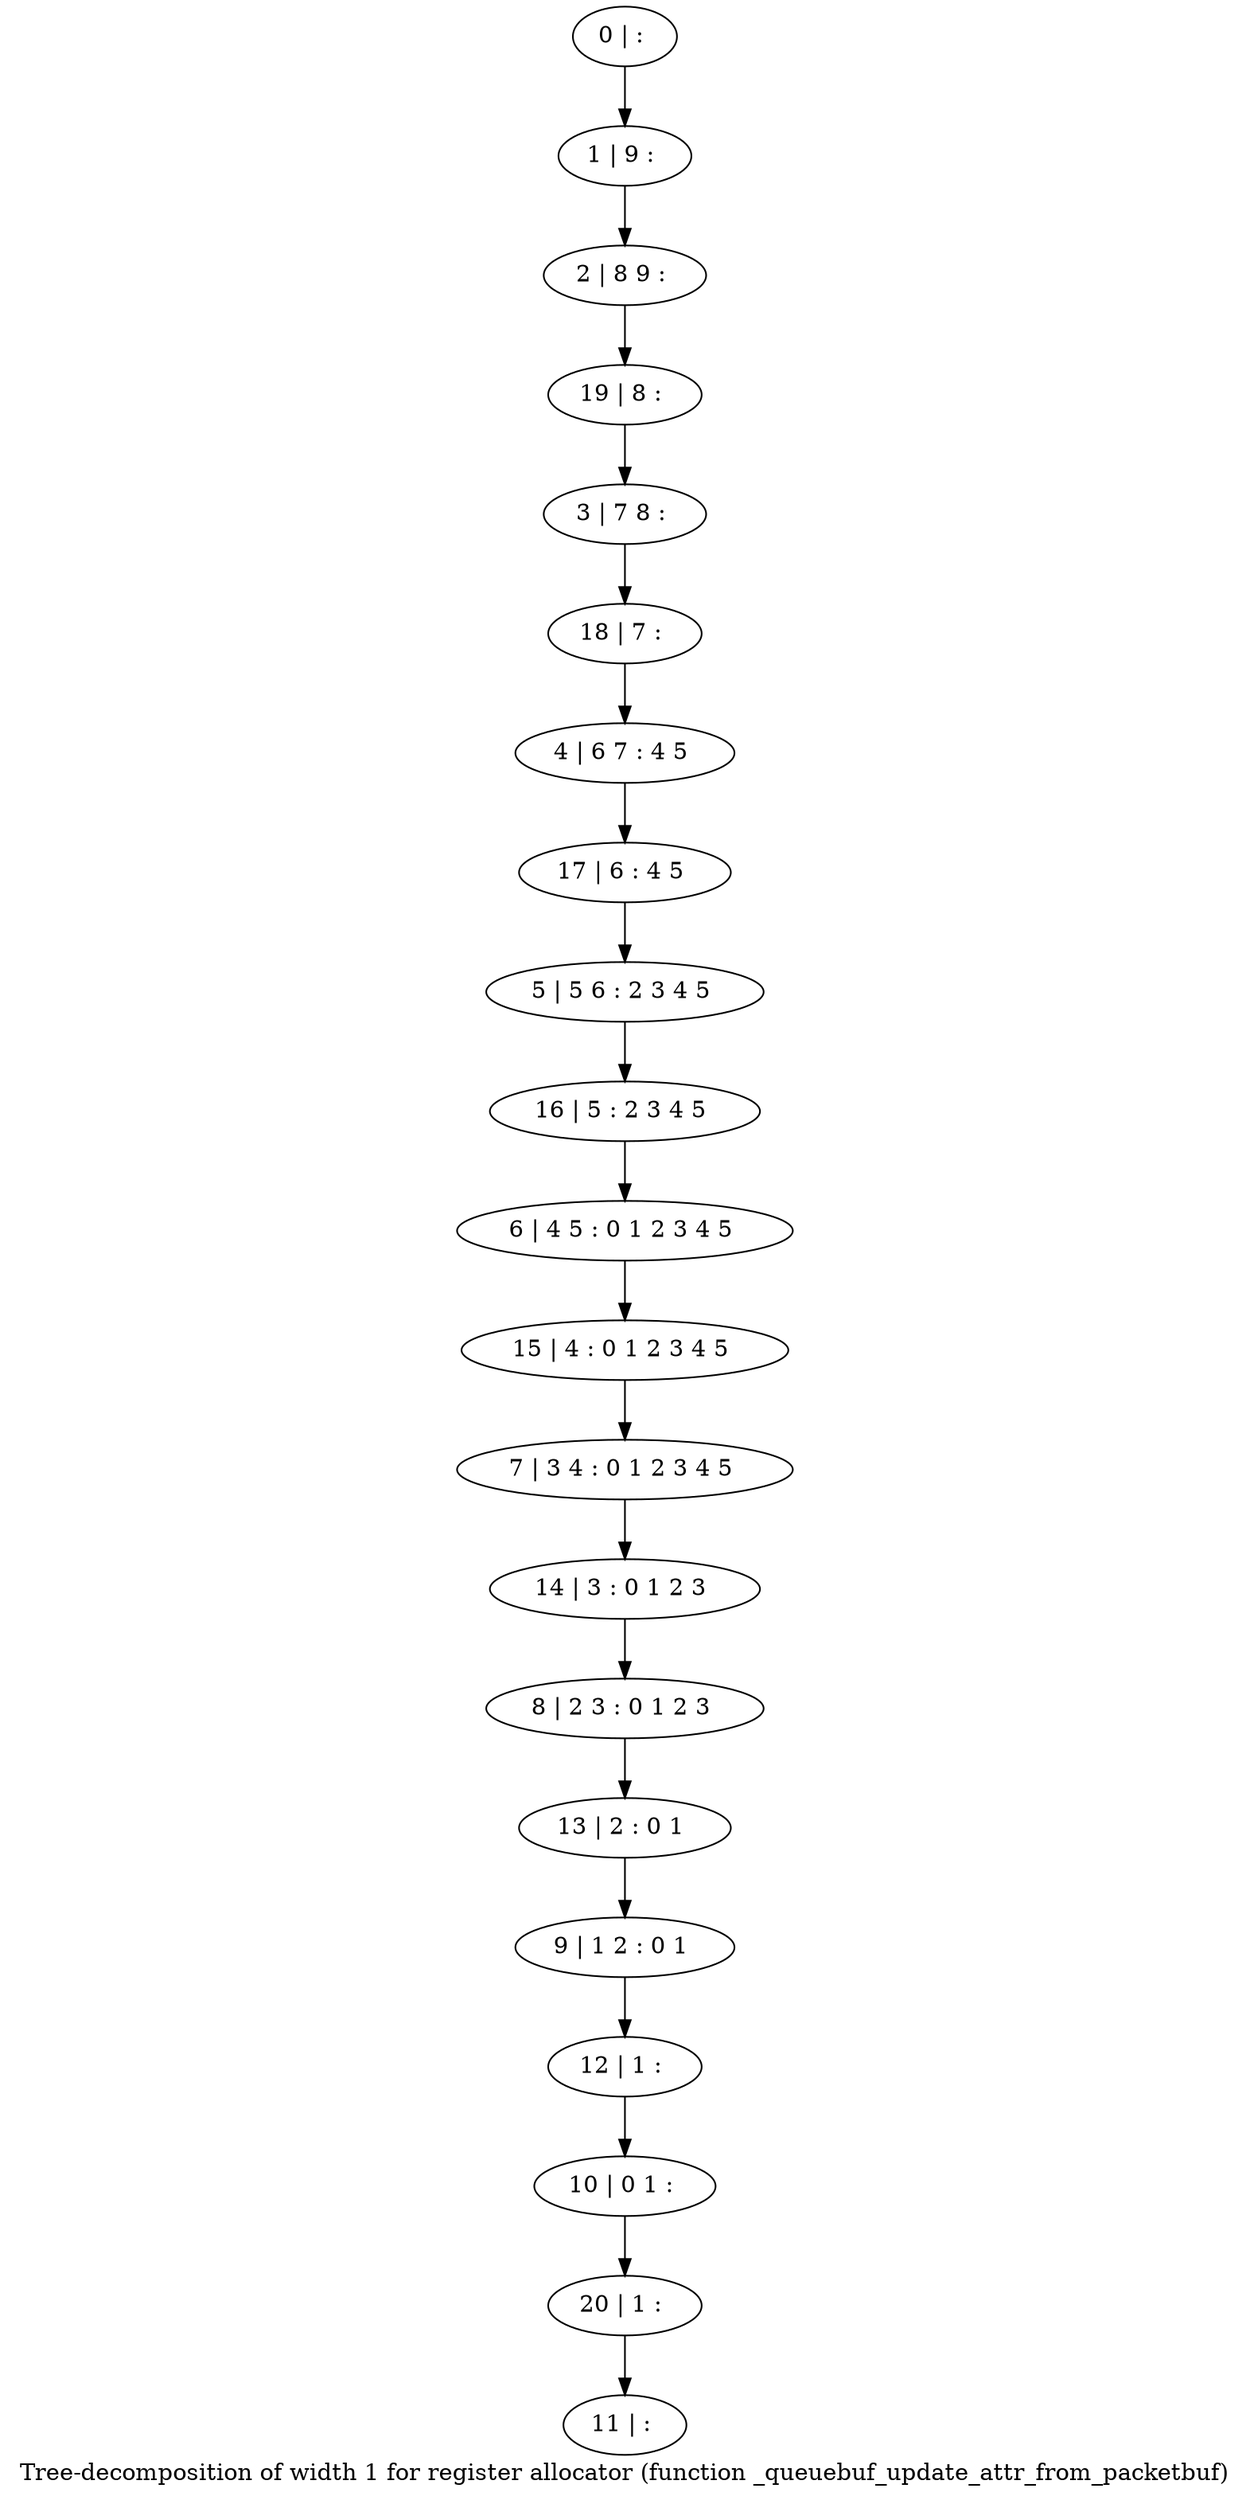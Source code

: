 digraph G {
graph [label="Tree-decomposition of width 1 for register allocator (function _queuebuf_update_attr_from_packetbuf)"]
0[label="0 | : "];
1[label="1 | 9 : "];
2[label="2 | 8 9 : "];
3[label="3 | 7 8 : "];
4[label="4 | 6 7 : 4 5 "];
5[label="5 | 5 6 : 2 3 4 5 "];
6[label="6 | 4 5 : 0 1 2 3 4 5 "];
7[label="7 | 3 4 : 0 1 2 3 4 5 "];
8[label="8 | 2 3 : 0 1 2 3 "];
9[label="9 | 1 2 : 0 1 "];
10[label="10 | 0 1 : "];
11[label="11 | : "];
12[label="12 | 1 : "];
13[label="13 | 2 : 0 1 "];
14[label="14 | 3 : 0 1 2 3 "];
15[label="15 | 4 : 0 1 2 3 4 5 "];
16[label="16 | 5 : 2 3 4 5 "];
17[label="17 | 6 : 4 5 "];
18[label="18 | 7 : "];
19[label="19 | 8 : "];
20[label="20 | 1 : "];
0->1 ;
1->2 ;
12->10 ;
9->12 ;
13->9 ;
8->13 ;
14->8 ;
7->14 ;
15->7 ;
6->15 ;
16->6 ;
5->16 ;
17->5 ;
4->17 ;
18->4 ;
3->18 ;
19->3 ;
2->19 ;
20->11 ;
10->20 ;
}
